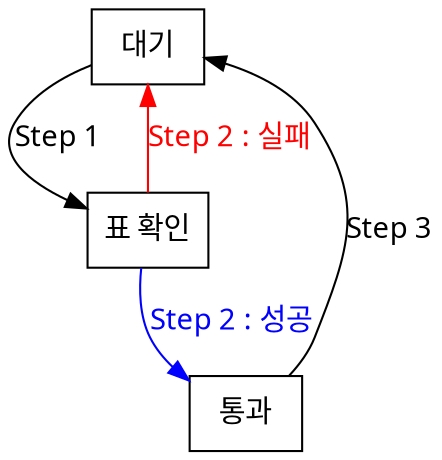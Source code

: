 digraph G {
    node [fontname="굴림" shape="record"]
    edge [fontname="굴림"]
     대기 -> "표 확인" [label="Step 1"]
    "표 확인" -> 대기 [label="Step 2 : 실패" fontcolor="red" color="red"]
    "표 확인" -> 통과 [label="Step 2 : 성공" fontcolor="blue" color="blue"]
    통과 -> 대기 [label="Step 3"]
}
